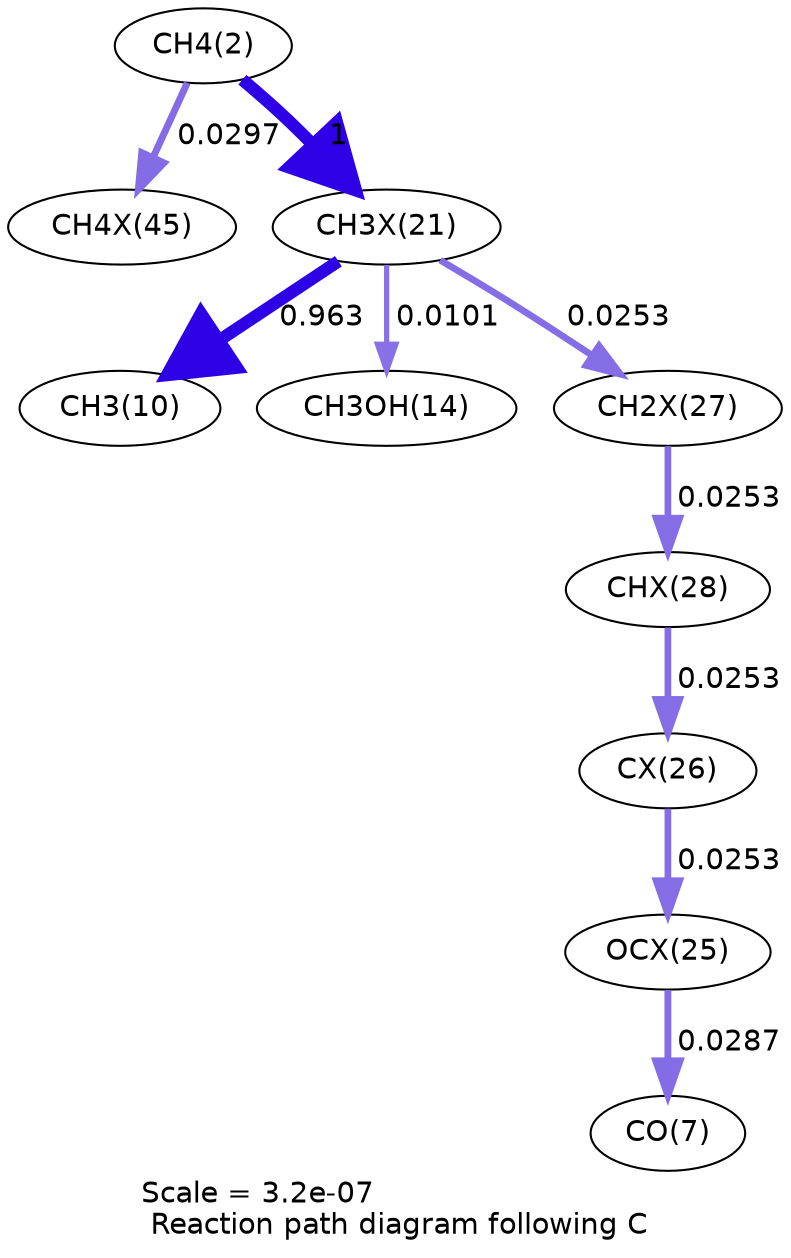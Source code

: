digraph reaction_paths {
center=1;
s4 -> s48[fontname="Helvetica", penwidth=3.35, arrowsize=1.67, color="0.7, 0.53, 0.9"
, label=" 0.0297"];
s4 -> s40[fontname="Helvetica", penwidth=6, arrowsize=3, color="0.7, 1.5, 0.9"
, label=" 1"];
s40 -> s12[fontname="Helvetica", penwidth=5.97, arrowsize=2.99, color="0.7, 1.46, 0.9"
, label=" 0.963"];
s40 -> s16[fontname="Helvetica", penwidth=2.53, arrowsize=1.26, color="0.7, 0.51, 0.9"
, label=" 0.0101"];
s40 -> s46[fontname="Helvetica", penwidth=3.23, arrowsize=1.61, color="0.7, 0.525, 0.9"
, label=" 0.0253"];
s46 -> s47[fontname="Helvetica", penwidth=3.23, arrowsize=1.61, color="0.7, 0.525, 0.9"
, label=" 0.0253"];
s47 -> s45[fontname="Helvetica", penwidth=3.23, arrowsize=1.61, color="0.7, 0.525, 0.9"
, label=" 0.0253"];
s45 -> s44[fontname="Helvetica", penwidth=3.23, arrowsize=1.61, color="0.7, 0.525, 0.9"
, label=" 0.0253"];
s44 -> s9[fontname="Helvetica", penwidth=3.32, arrowsize=1.66, color="0.7, 0.529, 0.9"
, label=" 0.0287"];
s4 [ fontname="Helvetica", label="CH4(2)"];
s9 [ fontname="Helvetica", label="CO(7)"];
s12 [ fontname="Helvetica", label="CH3(10)"];
s16 [ fontname="Helvetica", label="CH3OH(14)"];
s40 [ fontname="Helvetica", label="CH3X(21)"];
s44 [ fontname="Helvetica", label="OCX(25)"];
s45 [ fontname="Helvetica", label="CX(26)"];
s46 [ fontname="Helvetica", label="CH2X(27)"];
s47 [ fontname="Helvetica", label="CHX(28)"];
s48 [ fontname="Helvetica", label="CH4X(45)"];
 label = "Scale = 3.2e-07\l Reaction path diagram following C";
 fontname = "Helvetica";
}

